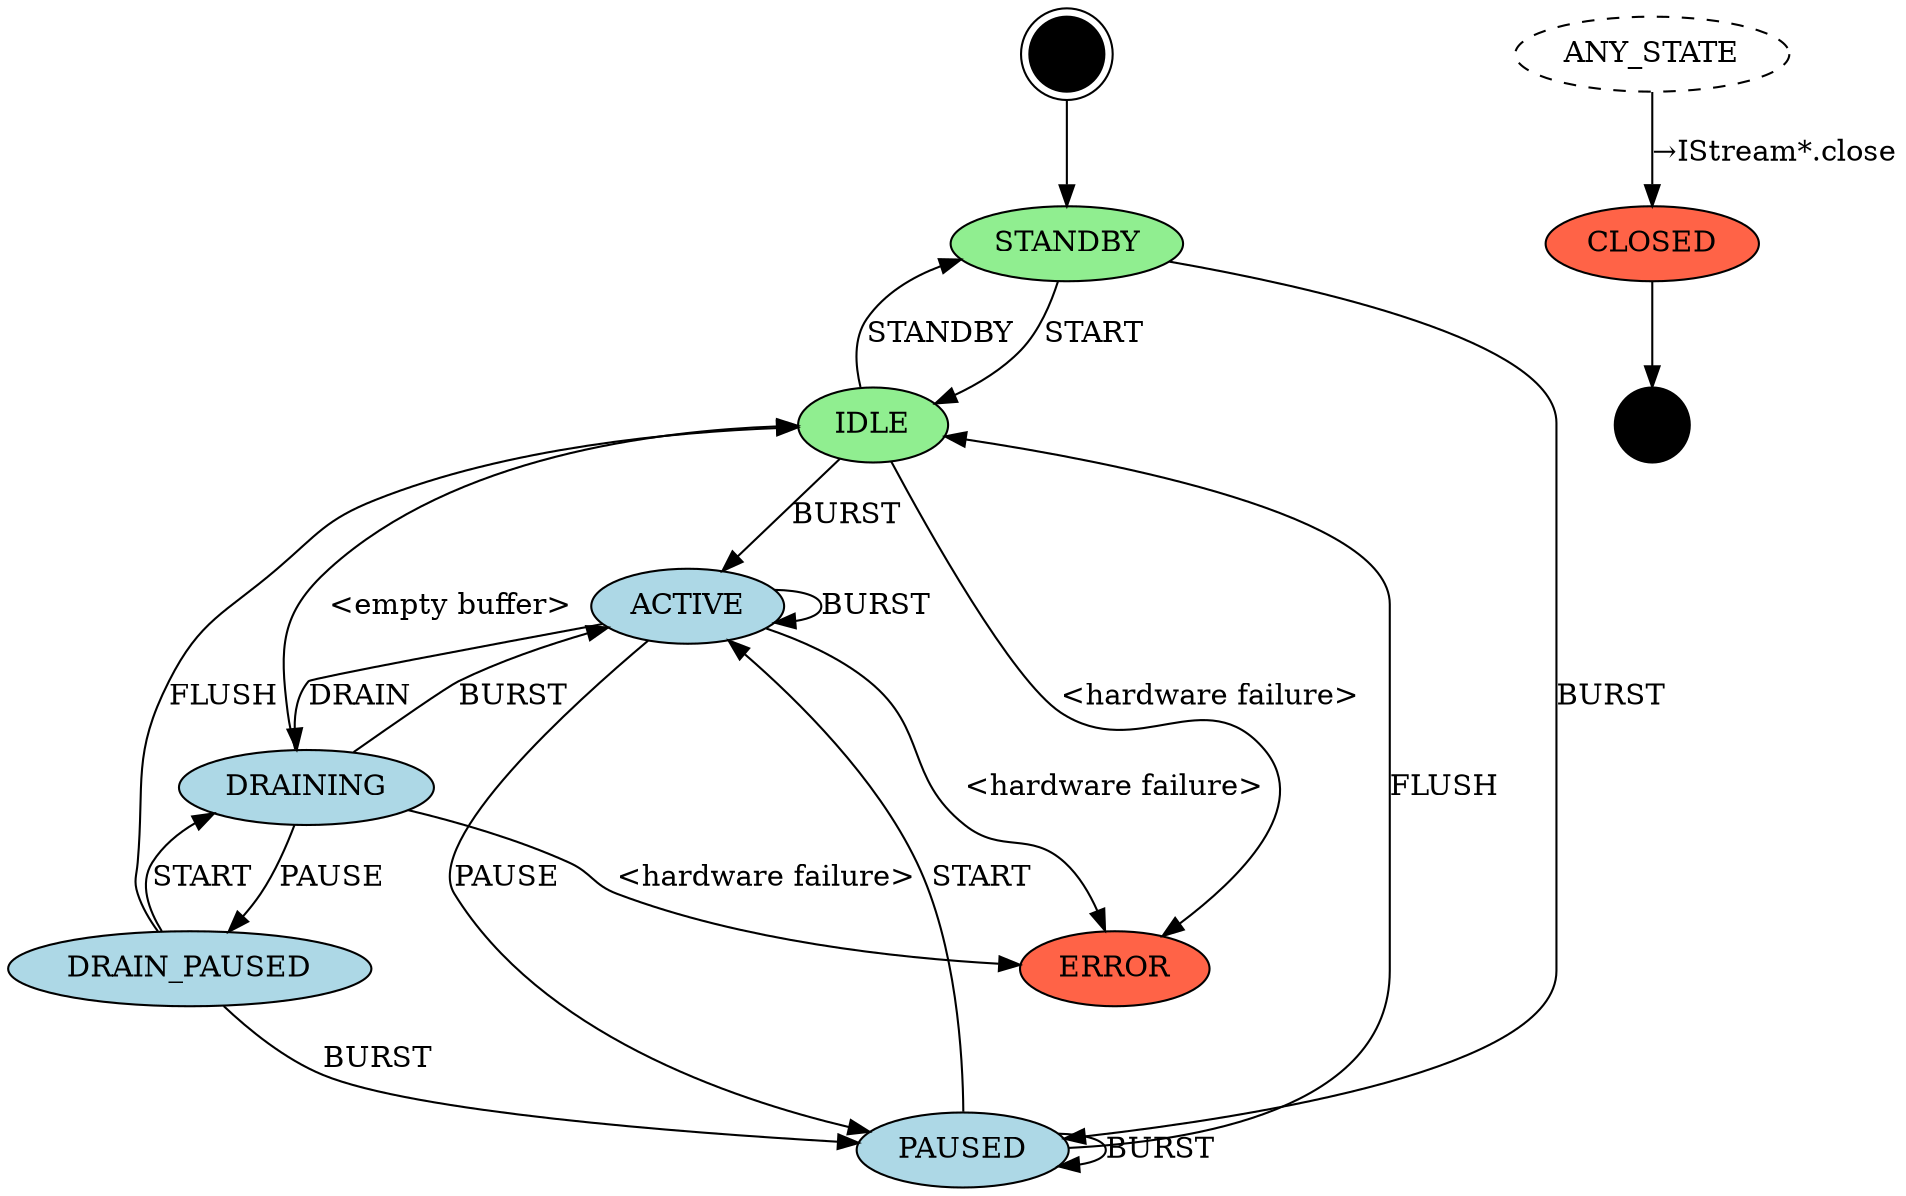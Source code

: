 // Copyright (C) 2022 The Android Open Source Project
//
// Licensed under the Apache License, Version 2.0 (the "License");
// you may not use this file except in compliance with the License.
// You may obtain a copy of the License at
//
//      http://www.apache.org/licenses/LICENSE-2.0
//
// Unless required by applicable law or agreed to in writing, software
// distributed under the License is distributed on an "AS IS" BASIS,
// WITHOUT WARRANTIES OR CONDITIONS OF ANY KIND, either express or implied.
// See the License for the specific language governing permissions and
// limitations under the License.

// To render: dot -Tpng stream-out-sm.gv -o stream-out-sm.png
digraph stream_out_state_machine {
    node [shape=doublecircle style=filled fillcolor=black width=0.5] I;
    node [shape=point width=0.5] F;
    node [shape=oval width=1];
    node [fillcolor=lightgreen] STANDBY;  // buffer is empty
    node [fillcolor=lightgreen] IDLE;     // buffer is empty
    node [fillcolor=tomato] CLOSED;
    node [fillcolor=tomato] ERROR;
    node [style=dashed] ANY_STATE;
    node [fillcolor=lightblue style=filled];
    I -> STANDBY;
    STANDBY -> IDLE [label="START"];           // consumer -> active
    STANDBY -> PAUSED [label="BURST"];         // producer -> active
    IDLE -> STANDBY [label="STANDBY"];         // consumer -> passive
    IDLE -> ACTIVE [label="BURST"];            // producer -> active
    ACTIVE -> ACTIVE [label="BURST"];
    ACTIVE -> PAUSED [label="PAUSE"];          // consumer -> passive (not consuming)
    ACTIVE -> DRAINING [label="DRAIN"];        // producer -> passive
    PAUSED -> PAUSED [label="BURST"];
    PAUSED -> ACTIVE [label="START"];          // consumer -> active
    PAUSED -> IDLE [label="FLUSH"];            // producer -> passive, buffer is cleared
    DRAINING -> IDLE [label="<empty buffer>"];
    DRAINING -> ACTIVE [label="BURST"];        // producer -> active
    DRAINING -> DRAIN_PAUSED [label="PAUSE"];  // consumer -> passive (not consuming)
    DRAIN_PAUSED -> DRAINING [label="START"];  // consumer -> active
    DRAIN_PAUSED -> PAUSED [label="BURST"];    // producer -> active
    DRAIN_PAUSED -> IDLE [label="FLUSH"];      // buffer is cleared
    IDLE -> ERROR [label="<hardware failure>"];
    ACTIVE -> ERROR [label="<hardware failure>"];
    DRAINING -> ERROR [label="<hardware failure>"];
    ANY_STATE -> CLOSED [label="→IStream*.close"];
    CLOSED -> F;
}
